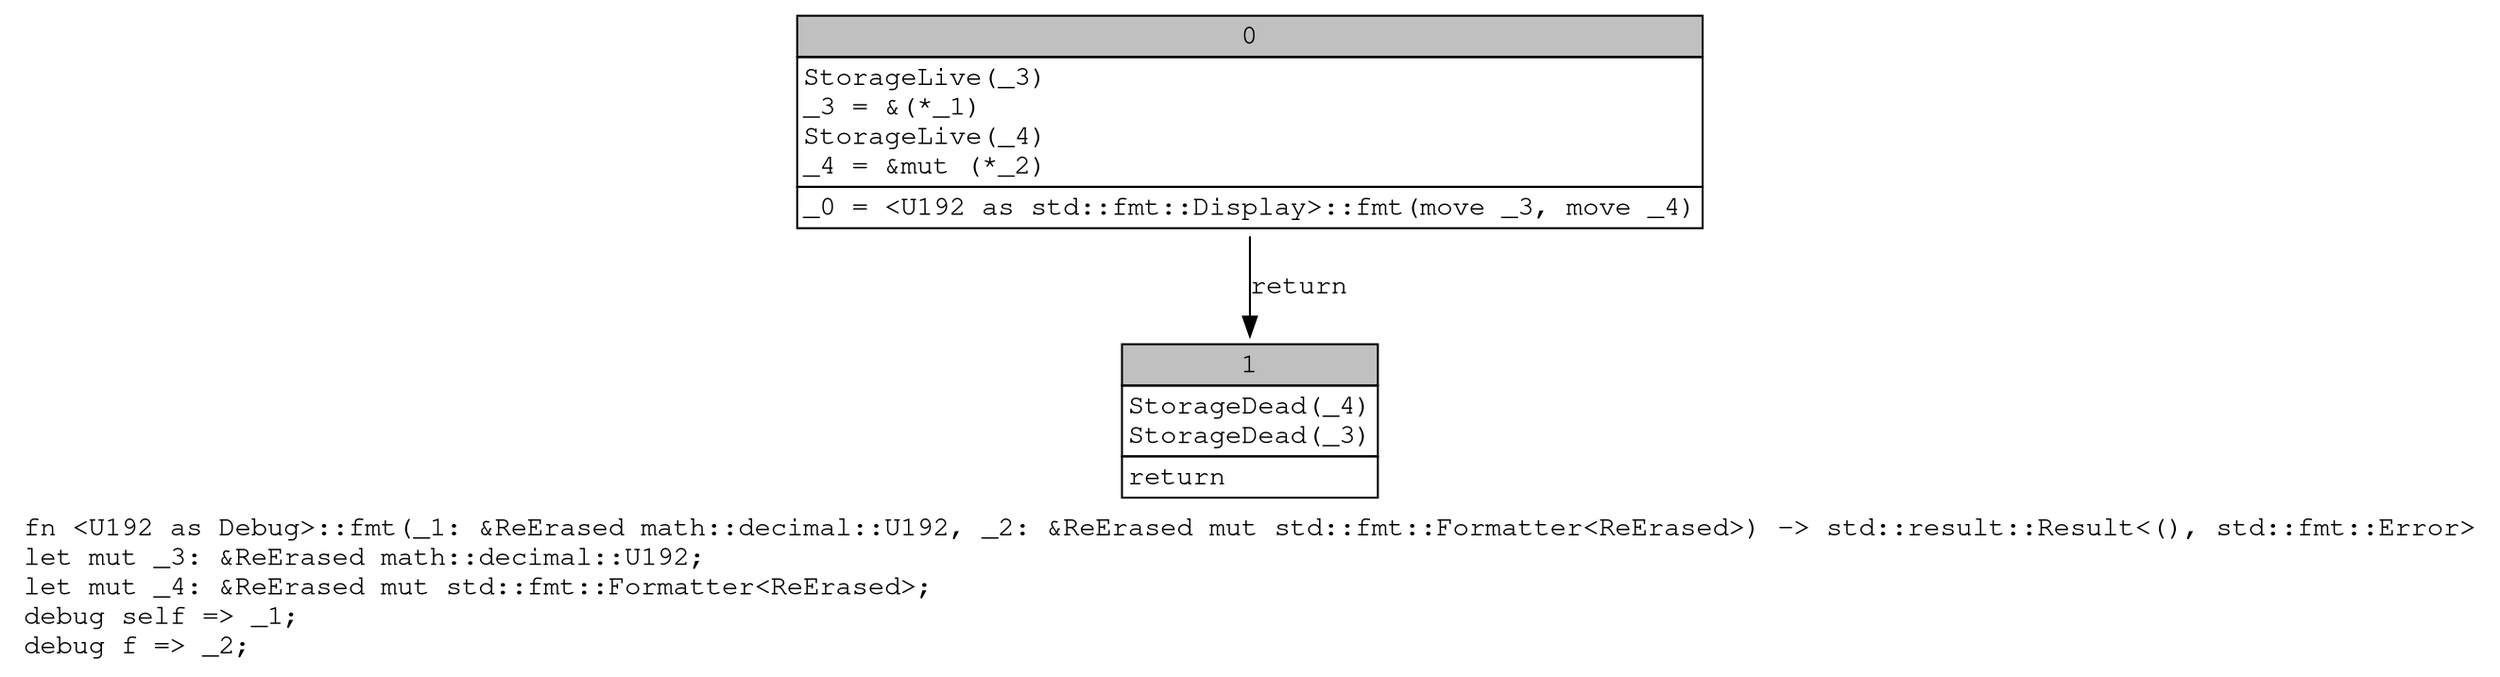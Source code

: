 digraph Mir_0_1001 {
    graph [fontname="Courier, monospace"];
    node [fontname="Courier, monospace"];
    edge [fontname="Courier, monospace"];
    label=<fn &lt;U192 as Debug&gt;::fmt(_1: &amp;ReErased math::decimal::U192, _2: &amp;ReErased mut std::fmt::Formatter&lt;ReErased&gt;) -&gt; std::result::Result&lt;(), std::fmt::Error&gt;<br align="left"/>let mut _3: &amp;ReErased math::decimal::U192;<br align="left"/>let mut _4: &amp;ReErased mut std::fmt::Formatter&lt;ReErased&gt;;<br align="left"/>debug self =&gt; _1;<br align="left"/>debug f =&gt; _2;<br align="left"/>>;
    bb0__0_1001 [shape="none", label=<<table border="0" cellborder="1" cellspacing="0"><tr><td bgcolor="gray" align="center" colspan="1">0</td></tr><tr><td align="left" balign="left">StorageLive(_3)<br/>_3 = &amp;(*_1)<br/>StorageLive(_4)<br/>_4 = &amp;mut (*_2)<br/></td></tr><tr><td align="left">_0 = &lt;U192 as std::fmt::Display&gt;::fmt(move _3, move _4)</td></tr></table>>];
    bb1__0_1001 [shape="none", label=<<table border="0" cellborder="1" cellspacing="0"><tr><td bgcolor="gray" align="center" colspan="1">1</td></tr><tr><td align="left" balign="left">StorageDead(_4)<br/>StorageDead(_3)<br/></td></tr><tr><td align="left">return</td></tr></table>>];
    bb0__0_1001 -> bb1__0_1001 [label="return"];
}
